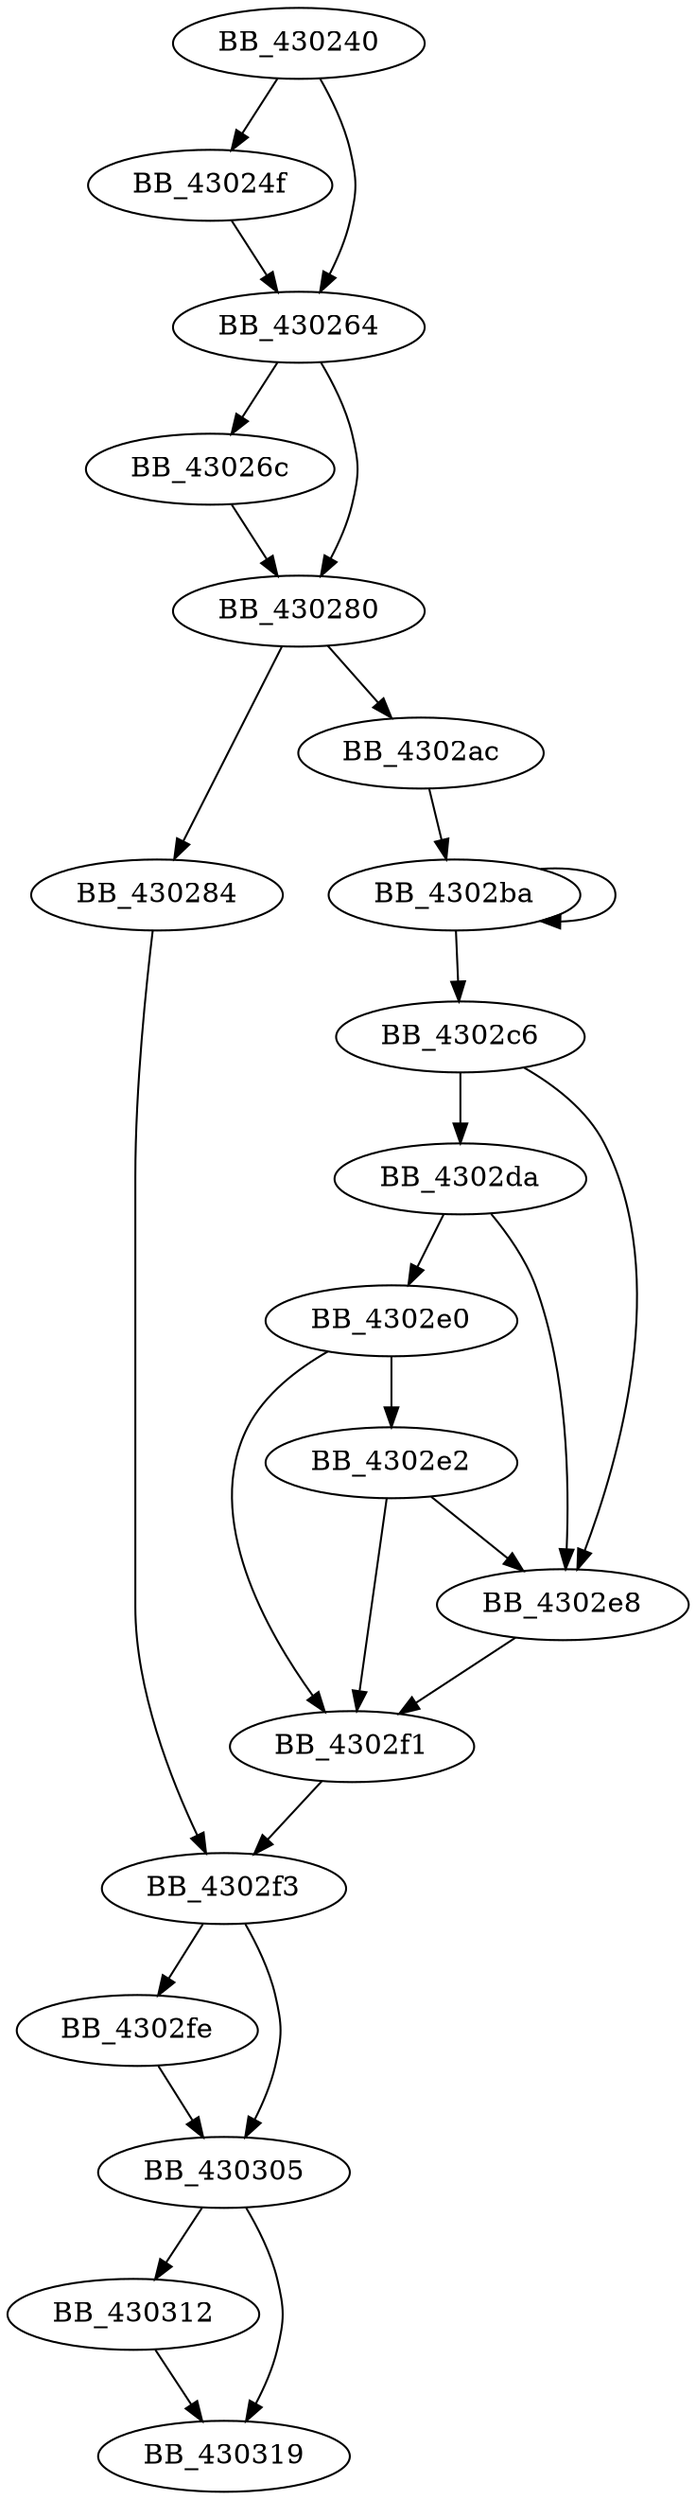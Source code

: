 DiGraph __alldvrm{
BB_430240->BB_43024f
BB_430240->BB_430264
BB_43024f->BB_430264
BB_430264->BB_43026c
BB_430264->BB_430280
BB_43026c->BB_430280
BB_430280->BB_430284
BB_430280->BB_4302ac
BB_430284->BB_4302f3
BB_4302ac->BB_4302ba
BB_4302ba->BB_4302ba
BB_4302ba->BB_4302c6
BB_4302c6->BB_4302da
BB_4302c6->BB_4302e8
BB_4302da->BB_4302e0
BB_4302da->BB_4302e8
BB_4302e0->BB_4302e2
BB_4302e0->BB_4302f1
BB_4302e2->BB_4302e8
BB_4302e2->BB_4302f1
BB_4302e8->BB_4302f1
BB_4302f1->BB_4302f3
BB_4302f3->BB_4302fe
BB_4302f3->BB_430305
BB_4302fe->BB_430305
BB_430305->BB_430312
BB_430305->BB_430319
BB_430312->BB_430319
}

